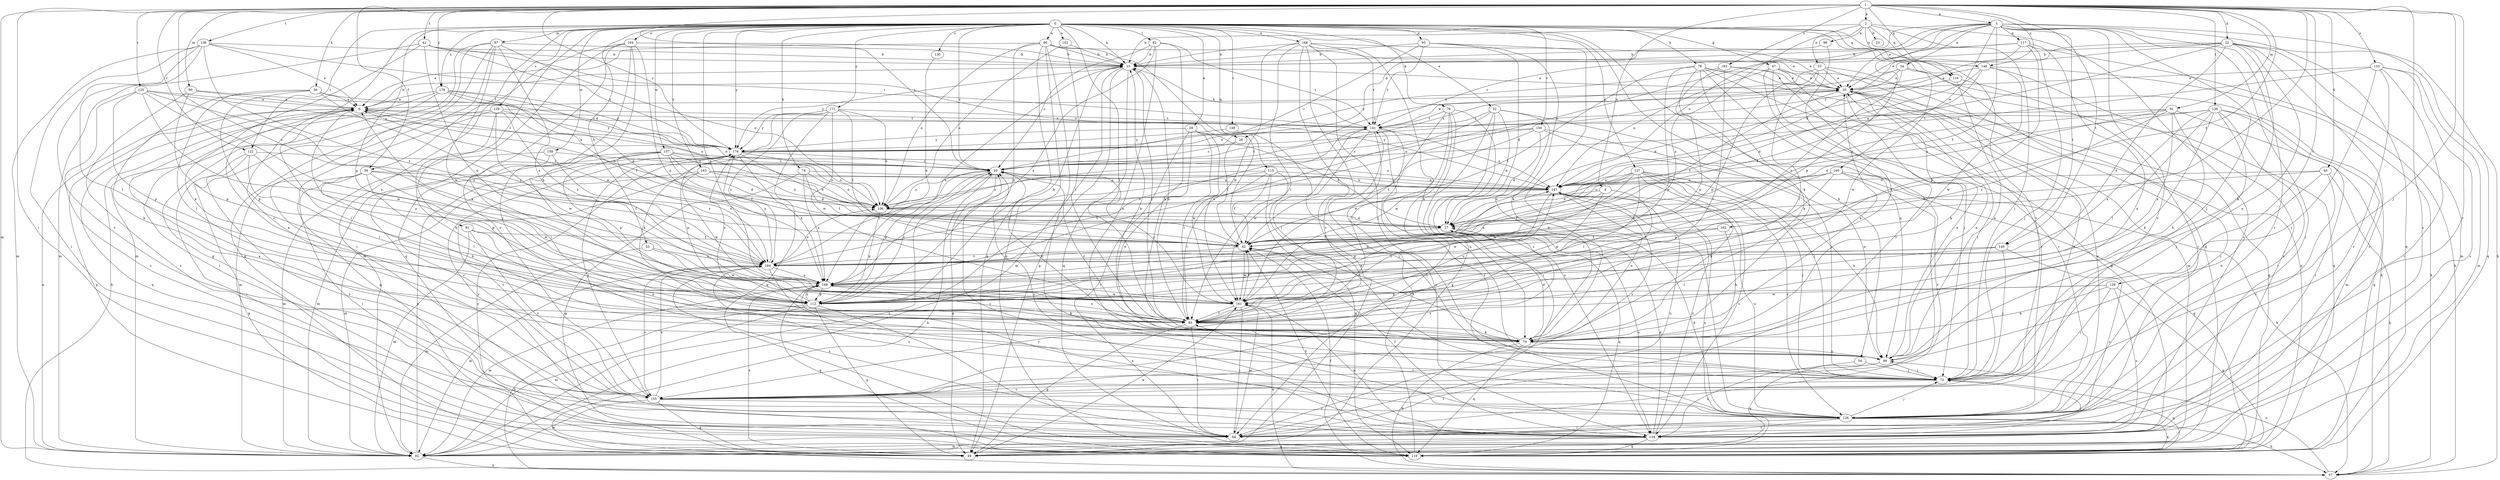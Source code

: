strict digraph  {
0;
1;
2;
3;
4;
6;
13;
20;
22;
23;
26;
27;
29;
32;
33;
34;
35;
38;
40;
41;
42;
47;
49;
53;
54;
56;
57;
64;
72;
74;
76;
78;
79;
81;
82;
85;
87;
90;
91;
92;
95;
96;
98;
99;
102;
104;
106;
112;
115;
116;
117;
119;
122;
125;
126;
127;
129;
130;
133;
134;
136;
138;
139;
140;
141;
146;
147;
148;
150;
155;
157;
159;
160;
161;
163;
168;
169;
171;
176;
178;
182;
183;
184;
0 -> 13  [label=b];
0 -> 20  [label=c];
0 -> 29  [label=e];
0 -> 32  [label=e];
0 -> 38  [label=f];
0 -> 47  [label=g];
0 -> 49  [label=g];
0 -> 53  [label=h];
0 -> 54  [label=h];
0 -> 74  [label=k];
0 -> 76  [label=k];
0 -> 78  [label=k];
0 -> 79  [label=k];
0 -> 81  [label=l];
0 -> 82  [label=l];
0 -> 85  [label=l];
0 -> 87  [label=m];
0 -> 95  [label=n];
0 -> 96  [label=n];
0 -> 102  [label=o];
0 -> 104  [label=o];
0 -> 112  [label=p];
0 -> 115  [label=q];
0 -> 116  [label=q];
0 -> 122  [label=r];
0 -> 127  [label=s];
0 -> 129  [label=s];
0 -> 130  [label=s];
0 -> 146  [label=u];
0 -> 148  [label=v];
0 -> 150  [label=v];
0 -> 155  [label=v];
0 -> 157  [label=w];
0 -> 159  [label=w];
0 -> 163  [label=x];
0 -> 168  [label=x];
0 -> 169  [label=x];
0 -> 171  [label=y];
0 -> 176  [label=y];
0 -> 178  [label=z];
1 -> 2  [label=a];
1 -> 3  [label=a];
1 -> 4  [label=a];
1 -> 20  [label=c];
1 -> 22  [label=d];
1 -> 38  [label=f];
1 -> 40  [label=f];
1 -> 41  [label=f];
1 -> 42  [label=f];
1 -> 56  [label=h];
1 -> 64  [label=i];
1 -> 72  [label=j];
1 -> 90  [label=m];
1 -> 91  [label=m];
1 -> 92  [label=m];
1 -> 116  [label=q];
1 -> 122  [label=r];
1 -> 125  [label=r];
1 -> 126  [label=r];
1 -> 133  [label=s];
1 -> 134  [label=s];
1 -> 136  [label=t];
1 -> 138  [label=t];
1 -> 139  [label=t];
1 -> 140  [label=t];
1 -> 146  [label=u];
1 -> 176  [label=y];
1 -> 178  [label=z];
1 -> 182  [label=z];
1 -> 183  [label=z];
1 -> 184  [label=z];
2 -> 13  [label=b];
2 -> 23  [label=d];
2 -> 33  [label=e];
2 -> 72  [label=j];
2 -> 98  [label=n];
2 -> 116  [label=q];
2 -> 134  [label=s];
2 -> 155  [label=v];
2 -> 184  [label=z];
3 -> 26  [label=d];
3 -> 34  [label=e];
3 -> 35  [label=e];
3 -> 42  [label=f];
3 -> 57  [label=h];
3 -> 64  [label=i];
3 -> 72  [label=j];
3 -> 106  [label=o];
3 -> 112  [label=p];
3 -> 117  [label=q];
3 -> 119  [label=q];
3 -> 126  [label=r];
3 -> 140  [label=t];
3 -> 147  [label=u];
3 -> 155  [label=v];
3 -> 160  [label=w];
4 -> 42  [label=f];
4 -> 85  [label=l];
4 -> 106  [label=o];
4 -> 161  [label=w];
6 -> 13  [label=b];
6 -> 26  [label=d];
6 -> 49  [label=g];
6 -> 85  [label=l];
6 -> 106  [label=o];
6 -> 119  [label=q];
6 -> 141  [label=t];
13 -> 35  [label=e];
13 -> 49  [label=g];
13 -> 85  [label=l];
13 -> 92  [label=m];
13 -> 119  [label=q];
13 -> 169  [label=x];
13 -> 176  [label=y];
20 -> 6  [label=a];
20 -> 49  [label=g];
20 -> 57  [label=h];
20 -> 79  [label=k];
20 -> 106  [label=o];
20 -> 112  [label=p];
20 -> 147  [label=u];
22 -> 13  [label=b];
22 -> 35  [label=e];
22 -> 79  [label=k];
22 -> 92  [label=m];
22 -> 99  [label=n];
22 -> 119  [label=q];
22 -> 134  [label=s];
22 -> 147  [label=u];
22 -> 169  [label=x];
22 -> 176  [label=y];
26 -> 20  [label=c];
26 -> 42  [label=f];
27 -> 42  [label=f];
27 -> 119  [label=q];
27 -> 134  [label=s];
27 -> 155  [label=v];
29 -> 27  [label=d];
29 -> 64  [label=i];
29 -> 85  [label=l];
29 -> 99  [label=n];
29 -> 161  [label=w];
29 -> 176  [label=y];
32 -> 27  [label=d];
32 -> 64  [label=i];
32 -> 72  [label=j];
32 -> 79  [label=k];
32 -> 141  [label=t];
32 -> 161  [label=w];
32 -> 169  [label=x];
33 -> 20  [label=c];
33 -> 35  [label=e];
33 -> 64  [label=i];
33 -> 85  [label=l];
33 -> 92  [label=m];
33 -> 112  [label=p];
34 -> 20  [label=c];
34 -> 35  [label=e];
34 -> 57  [label=h];
34 -> 161  [label=w];
34 -> 184  [label=z];
35 -> 6  [label=a];
35 -> 42  [label=f];
35 -> 49  [label=g];
35 -> 72  [label=j];
35 -> 79  [label=k];
35 -> 99  [label=n];
35 -> 106  [label=o];
38 -> 42  [label=f];
38 -> 49  [label=g];
38 -> 64  [label=i];
38 -> 79  [label=k];
38 -> 85  [label=l];
38 -> 147  [label=u];
38 -> 161  [label=w];
40 -> 27  [label=d];
40 -> 57  [label=h];
40 -> 99  [label=n];
40 -> 126  [label=r];
40 -> 147  [label=u];
41 -> 13  [label=b];
41 -> 79  [label=k];
41 -> 92  [label=m];
41 -> 147  [label=u];
41 -> 169  [label=x];
41 -> 176  [label=y];
42 -> 6  [label=a];
42 -> 161  [label=w];
42 -> 184  [label=z];
47 -> 35  [label=e];
47 -> 72  [label=j];
47 -> 119  [label=q];
47 -> 126  [label=r];
47 -> 147  [label=u];
47 -> 155  [label=v];
49 -> 161  [label=w];
49 -> 169  [label=x];
49 -> 176  [label=y];
53 -> 92  [label=m];
53 -> 161  [label=w];
53 -> 184  [label=z];
54 -> 72  [label=j];
54 -> 134  [label=s];
56 -> 6  [label=a];
56 -> 79  [label=k];
56 -> 85  [label=l];
56 -> 106  [label=o];
56 -> 112  [label=p];
56 -> 184  [label=z];
57 -> 42  [label=f];
57 -> 99  [label=n];
57 -> 161  [label=w];
64 -> 147  [label=u];
64 -> 161  [label=w];
64 -> 176  [label=y];
72 -> 119  [label=q];
72 -> 155  [label=v];
74 -> 42  [label=f];
74 -> 49  [label=g];
74 -> 106  [label=o];
74 -> 147  [label=u];
74 -> 169  [label=x];
76 -> 49  [label=g];
76 -> 64  [label=i];
76 -> 85  [label=l];
76 -> 134  [label=s];
76 -> 141  [label=t];
76 -> 161  [label=w];
78 -> 35  [label=e];
78 -> 42  [label=f];
78 -> 49  [label=g];
78 -> 64  [label=i];
78 -> 79  [label=k];
78 -> 99  [label=n];
78 -> 119  [label=q];
78 -> 161  [label=w];
79 -> 6  [label=a];
79 -> 13  [label=b];
79 -> 20  [label=c];
79 -> 27  [label=d];
79 -> 35  [label=e];
79 -> 42  [label=f];
79 -> 57  [label=h];
79 -> 99  [label=n];
79 -> 119  [label=q];
79 -> 147  [label=u];
81 -> 42  [label=f];
81 -> 92  [label=m];
81 -> 99  [label=n];
81 -> 155  [label=v];
82 -> 13  [label=b];
82 -> 20  [label=c];
82 -> 79  [label=k];
82 -> 99  [label=n];
82 -> 141  [label=t];
82 -> 169  [label=x];
85 -> 13  [label=b];
85 -> 49  [label=g];
85 -> 64  [label=i];
85 -> 79  [label=k];
85 -> 147  [label=u];
85 -> 169  [label=x];
87 -> 13  [label=b];
87 -> 49  [label=g];
87 -> 64  [label=i];
87 -> 92  [label=m];
87 -> 106  [label=o];
87 -> 119  [label=q];
87 -> 161  [label=w];
87 -> 169  [label=x];
90 -> 6  [label=a];
90 -> 112  [label=p];
90 -> 134  [label=s];
90 -> 176  [label=y];
91 -> 27  [label=d];
91 -> 79  [label=k];
91 -> 119  [label=q];
91 -> 141  [label=t];
91 -> 147  [label=u];
91 -> 169  [label=x];
91 -> 184  [label=z];
92 -> 6  [label=a];
92 -> 20  [label=c];
92 -> 57  [label=h];
92 -> 176  [label=y];
95 -> 13  [label=b];
95 -> 20  [label=c];
95 -> 27  [label=d];
95 -> 79  [label=k];
95 -> 126  [label=r];
95 -> 141  [label=t];
96 -> 6  [label=a];
96 -> 13  [label=b];
96 -> 35  [label=e];
96 -> 42  [label=f];
96 -> 49  [label=g];
96 -> 72  [label=j];
96 -> 106  [label=o];
96 -> 112  [label=p];
96 -> 119  [label=q];
98 -> 13  [label=b];
98 -> 85  [label=l];
99 -> 35  [label=e];
99 -> 49  [label=g];
99 -> 64  [label=i];
99 -> 72  [label=j];
102 -> 13  [label=b];
102 -> 85  [label=l];
102 -> 106  [label=o];
104 -> 13  [label=b];
104 -> 72  [label=j];
104 -> 92  [label=m];
104 -> 112  [label=p];
104 -> 119  [label=q];
104 -> 155  [label=v];
104 -> 169  [label=x];
106 -> 27  [label=d];
106 -> 112  [label=p];
112 -> 6  [label=a];
112 -> 13  [label=b];
112 -> 20  [label=c];
112 -> 49  [label=g];
112 -> 57  [label=h];
112 -> 64  [label=i];
112 -> 92  [label=m];
112 -> 141  [label=t];
112 -> 147  [label=u];
112 -> 169  [label=x];
112 -> 176  [label=y];
115 -> 42  [label=f];
115 -> 72  [label=j];
115 -> 85  [label=l];
115 -> 106  [label=o];
115 -> 119  [label=q];
115 -> 147  [label=u];
115 -> 184  [label=z];
116 -> 27  [label=d];
116 -> 99  [label=n];
116 -> 126  [label=r];
117 -> 13  [label=b];
117 -> 57  [label=h];
117 -> 72  [label=j];
117 -> 99  [label=n];
117 -> 112  [label=p];
117 -> 141  [label=t];
117 -> 147  [label=u];
119 -> 42  [label=f];
119 -> 141  [label=t];
119 -> 147  [label=u];
122 -> 20  [label=c];
122 -> 64  [label=i];
122 -> 85  [label=l];
122 -> 112  [label=p];
122 -> 134  [label=s];
125 -> 6  [label=a];
125 -> 112  [label=p];
125 -> 134  [label=s];
125 -> 161  [label=w];
125 -> 169  [label=x];
125 -> 176  [label=y];
125 -> 184  [label=z];
126 -> 20  [label=c];
126 -> 27  [label=d];
126 -> 35  [label=e];
126 -> 57  [label=h];
126 -> 64  [label=i];
126 -> 72  [label=j];
126 -> 85  [label=l];
126 -> 119  [label=q];
126 -> 134  [label=s];
126 -> 147  [label=u];
126 -> 184  [label=z];
127 -> 27  [label=d];
127 -> 72  [label=j];
127 -> 79  [label=k];
127 -> 85  [label=l];
127 -> 99  [label=n];
127 -> 126  [label=r];
127 -> 134  [label=s];
127 -> 147  [label=u];
127 -> 161  [label=w];
127 -> 169  [label=x];
129 -> 79  [label=k];
129 -> 92  [label=m];
129 -> 119  [label=q];
129 -> 141  [label=t];
129 -> 161  [label=w];
129 -> 176  [label=y];
129 -> 184  [label=z];
130 -> 169  [label=x];
133 -> 20  [label=c];
133 -> 35  [label=e];
133 -> 64  [label=i];
133 -> 72  [label=j];
133 -> 92  [label=m];
133 -> 126  [label=r];
133 -> 134  [label=s];
134 -> 20  [label=c];
134 -> 27  [label=d];
134 -> 42  [label=f];
134 -> 49  [label=g];
134 -> 72  [label=j];
134 -> 92  [label=m];
134 -> 119  [label=q];
134 -> 147  [label=u];
134 -> 161  [label=w];
134 -> 169  [label=x];
136 -> 64  [label=i];
136 -> 72  [label=j];
136 -> 79  [label=k];
136 -> 85  [label=l];
136 -> 92  [label=m];
136 -> 126  [label=r];
136 -> 141  [label=t];
136 -> 147  [label=u];
136 -> 169  [label=x];
138 -> 6  [label=a];
138 -> 13  [label=b];
138 -> 64  [label=i];
138 -> 85  [label=l];
138 -> 92  [label=m];
138 -> 141  [label=t];
138 -> 155  [label=v];
138 -> 184  [label=z];
139 -> 72  [label=j];
139 -> 79  [label=k];
139 -> 112  [label=p];
139 -> 119  [label=q];
139 -> 134  [label=s];
139 -> 161  [label=w];
140 -> 72  [label=j];
140 -> 85  [label=l];
140 -> 134  [label=s];
140 -> 169  [label=x];
140 -> 184  [label=z];
141 -> 13  [label=b];
141 -> 35  [label=e];
141 -> 85  [label=l];
141 -> 99  [label=n];
141 -> 126  [label=r];
141 -> 134  [label=s];
141 -> 147  [label=u];
141 -> 161  [label=w];
141 -> 176  [label=y];
146 -> 27  [label=d];
146 -> 35  [label=e];
146 -> 42  [label=f];
146 -> 57  [label=h];
146 -> 134  [label=s];
146 -> 161  [label=w];
147 -> 106  [label=o];
147 -> 155  [label=v];
147 -> 161  [label=w];
148 -> 72  [label=j];
148 -> 176  [label=y];
150 -> 20  [label=c];
150 -> 27  [label=d];
150 -> 42  [label=f];
150 -> 72  [label=j];
150 -> 99  [label=n];
150 -> 176  [label=y];
155 -> 6  [label=a];
155 -> 35  [label=e];
155 -> 49  [label=g];
155 -> 92  [label=m];
155 -> 126  [label=r];
155 -> 176  [label=y];
155 -> 184  [label=z];
157 -> 20  [label=c];
157 -> 27  [label=d];
157 -> 42  [label=f];
157 -> 92  [label=m];
157 -> 106  [label=o];
157 -> 112  [label=p];
157 -> 147  [label=u];
157 -> 155  [label=v];
157 -> 184  [label=z];
159 -> 20  [label=c];
159 -> 85  [label=l];
159 -> 92  [label=m];
159 -> 184  [label=z];
160 -> 49  [label=g];
160 -> 57  [label=h];
160 -> 106  [label=o];
160 -> 112  [label=p];
160 -> 147  [label=u];
160 -> 155  [label=v];
160 -> 184  [label=z];
161 -> 20  [label=c];
161 -> 42  [label=f];
161 -> 64  [label=i];
161 -> 85  [label=l];
163 -> 27  [label=d];
163 -> 92  [label=m];
163 -> 106  [label=o];
163 -> 147  [label=u];
163 -> 155  [label=v];
163 -> 161  [label=w];
168 -> 13  [label=b];
168 -> 35  [label=e];
168 -> 49  [label=g];
168 -> 72  [label=j];
168 -> 79  [label=k];
168 -> 85  [label=l];
168 -> 141  [label=t];
168 -> 155  [label=v];
168 -> 161  [label=w];
169 -> 6  [label=a];
169 -> 79  [label=k];
169 -> 92  [label=m];
169 -> 112  [label=p];
169 -> 119  [label=q];
169 -> 161  [label=w];
171 -> 42  [label=f];
171 -> 79  [label=k];
171 -> 106  [label=o];
171 -> 119  [label=q];
171 -> 141  [label=t];
171 -> 161  [label=w];
171 -> 176  [label=y];
171 -> 184  [label=z];
176 -> 20  [label=c];
176 -> 27  [label=d];
176 -> 106  [label=o];
176 -> 112  [label=p];
176 -> 169  [label=x];
178 -> 6  [label=a];
178 -> 27  [label=d];
178 -> 42  [label=f];
178 -> 57  [label=h];
178 -> 64  [label=i];
178 -> 106  [label=o];
178 -> 176  [label=y];
182 -> 42  [label=f];
182 -> 79  [label=k];
182 -> 184  [label=z];
183 -> 35  [label=e];
183 -> 85  [label=l];
183 -> 112  [label=p];
183 -> 126  [label=r];
183 -> 176  [label=y];
184 -> 20  [label=c];
184 -> 92  [label=m];
184 -> 106  [label=o];
184 -> 126  [label=r];
184 -> 134  [label=s];
184 -> 155  [label=v];
184 -> 169  [label=x];
184 -> 176  [label=y];
}
